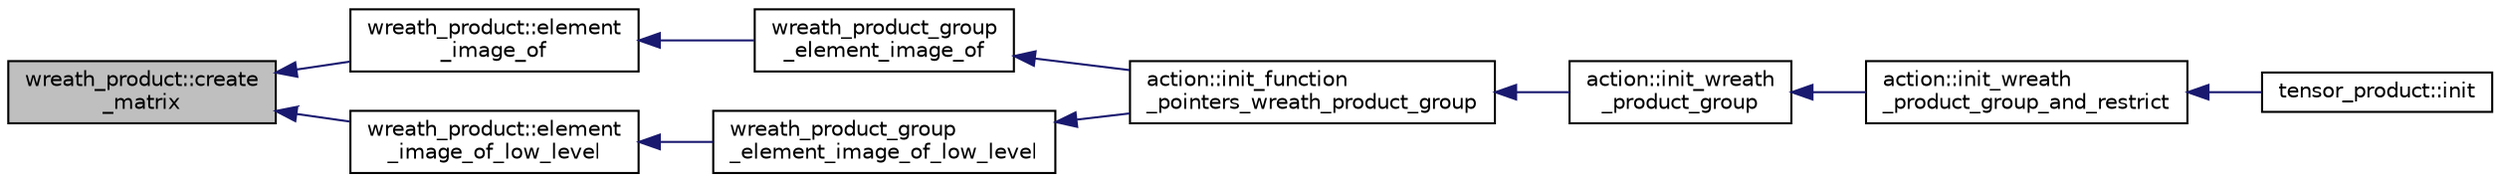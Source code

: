 digraph "wreath_product::create_matrix"
{
  edge [fontname="Helvetica",fontsize="10",labelfontname="Helvetica",labelfontsize="10"];
  node [fontname="Helvetica",fontsize="10",shape=record];
  rankdir="LR";
  Node47 [label="wreath_product::create\l_matrix",height=0.2,width=0.4,color="black", fillcolor="grey75", style="filled", fontcolor="black"];
  Node47 -> Node48 [dir="back",color="midnightblue",fontsize="10",style="solid",fontname="Helvetica"];
  Node48 [label="wreath_product::element\l_image_of",height=0.2,width=0.4,color="black", fillcolor="white", style="filled",URL="$d8/dfa/classwreath__product.html#a37c391ae9bd70d3422ef44a919c1119d"];
  Node48 -> Node49 [dir="back",color="midnightblue",fontsize="10",style="solid",fontname="Helvetica"];
  Node49 [label="wreath_product_group\l_element_image_of",height=0.2,width=0.4,color="black", fillcolor="white", style="filled",URL="$da/d12/interface__wreath__product_8_c.html#ab8e7cda0e3e86654f369d3a8667d639f"];
  Node49 -> Node50 [dir="back",color="midnightblue",fontsize="10",style="solid",fontname="Helvetica"];
  Node50 [label="action::init_function\l_pointers_wreath_product_group",height=0.2,width=0.4,color="black", fillcolor="white", style="filled",URL="$d2/d86/classaction.html#a149d3bdc89556d74a4a20597f0cccdc0"];
  Node50 -> Node51 [dir="back",color="midnightblue",fontsize="10",style="solid",fontname="Helvetica"];
  Node51 [label="action::init_wreath\l_product_group",height=0.2,width=0.4,color="black", fillcolor="white", style="filled",URL="$d2/d86/classaction.html#a29d8425b266eff98677406f084ee3f86"];
  Node51 -> Node52 [dir="back",color="midnightblue",fontsize="10",style="solid",fontname="Helvetica"];
  Node52 [label="action::init_wreath\l_product_group_and_restrict",height=0.2,width=0.4,color="black", fillcolor="white", style="filled",URL="$d2/d86/classaction.html#a5ea78557093c987967e7b8162fabbf72"];
  Node52 -> Node53 [dir="back",color="midnightblue",fontsize="10",style="solid",fontname="Helvetica"];
  Node53 [label="tensor_product::init",height=0.2,width=0.4,color="black", fillcolor="white", style="filled",URL="$dd/d3e/classtensor__product.html#a2a8ac905e80dd9bb7339c9506c3521d3"];
  Node47 -> Node54 [dir="back",color="midnightblue",fontsize="10",style="solid",fontname="Helvetica"];
  Node54 [label="wreath_product::element\l_image_of_low_level",height=0.2,width=0.4,color="black", fillcolor="white", style="filled",URL="$d8/dfa/classwreath__product.html#a7fcb6fc9a7e3618daa9b2fdfa6170527"];
  Node54 -> Node55 [dir="back",color="midnightblue",fontsize="10",style="solid",fontname="Helvetica"];
  Node55 [label="wreath_product_group\l_element_image_of_low_level",height=0.2,width=0.4,color="black", fillcolor="white", style="filled",URL="$da/d12/interface__wreath__product_8_c.html#a59bd3cf43190184647a028aa1413a8a3"];
  Node55 -> Node50 [dir="back",color="midnightblue",fontsize="10",style="solid",fontname="Helvetica"];
}
